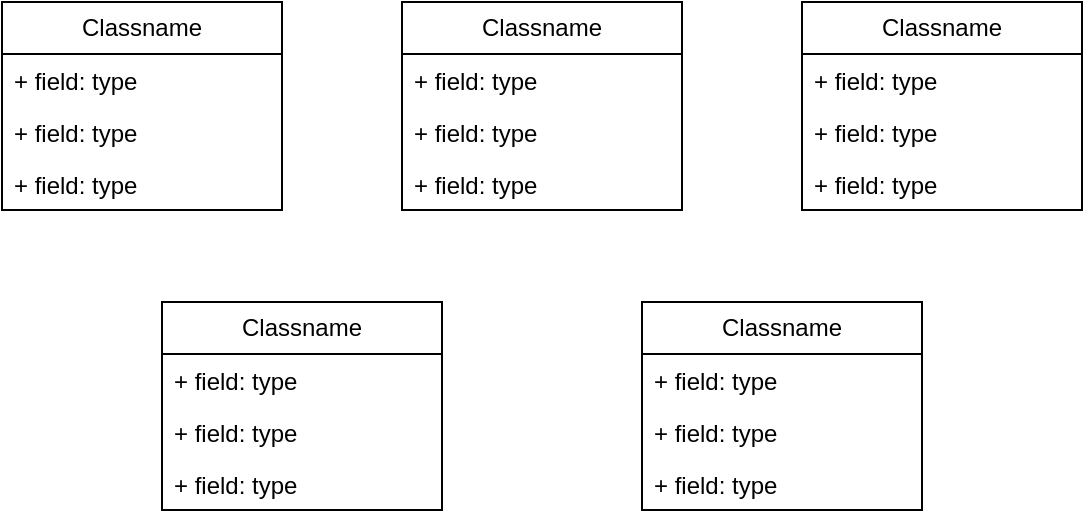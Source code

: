 <mxfile version="24.7.17">
  <diagram name="Page-1" id="qU5vcE7cfsHUQQ0VCZo7">
    <mxGraphModel dx="880" dy="478" grid="1" gridSize="10" guides="1" tooltips="1" connect="1" arrows="1" fold="1" page="1" pageScale="1" pageWidth="827" pageHeight="1169" math="0" shadow="0">
      <root>
        <mxCell id="0" />
        <mxCell id="1" parent="0" />
        <mxCell id="zdB2uvAf0fBfqHjxYOIW-1" value="Classname" style="swimlane;fontStyle=0;childLayout=stackLayout;horizontal=1;startSize=26;fillColor=none;horizontalStack=0;resizeParent=1;resizeParentMax=0;resizeLast=0;collapsible=1;marginBottom=0;whiteSpace=wrap;html=1;" vertex="1" parent="1">
          <mxGeometry x="80" y="80" width="140" height="104" as="geometry" />
        </mxCell>
        <mxCell id="zdB2uvAf0fBfqHjxYOIW-2" value="+ field: type" style="text;strokeColor=none;fillColor=none;align=left;verticalAlign=top;spacingLeft=4;spacingRight=4;overflow=hidden;rotatable=0;points=[[0,0.5],[1,0.5]];portConstraint=eastwest;whiteSpace=wrap;html=1;" vertex="1" parent="zdB2uvAf0fBfqHjxYOIW-1">
          <mxGeometry y="26" width="140" height="26" as="geometry" />
        </mxCell>
        <mxCell id="zdB2uvAf0fBfqHjxYOIW-3" value="+ field: type" style="text;strokeColor=none;fillColor=none;align=left;verticalAlign=top;spacingLeft=4;spacingRight=4;overflow=hidden;rotatable=0;points=[[0,0.5],[1,0.5]];portConstraint=eastwest;whiteSpace=wrap;html=1;" vertex="1" parent="zdB2uvAf0fBfqHjxYOIW-1">
          <mxGeometry y="52" width="140" height="26" as="geometry" />
        </mxCell>
        <mxCell id="zdB2uvAf0fBfqHjxYOIW-4" value="+ field: type" style="text;strokeColor=none;fillColor=none;align=left;verticalAlign=top;spacingLeft=4;spacingRight=4;overflow=hidden;rotatable=0;points=[[0,0.5],[1,0.5]];portConstraint=eastwest;whiteSpace=wrap;html=1;" vertex="1" parent="zdB2uvAf0fBfqHjxYOIW-1">
          <mxGeometry y="78" width="140" height="26" as="geometry" />
        </mxCell>
        <mxCell id="zdB2uvAf0fBfqHjxYOIW-5" value="Classname" style="swimlane;fontStyle=0;childLayout=stackLayout;horizontal=1;startSize=26;fillColor=none;horizontalStack=0;resizeParent=1;resizeParentMax=0;resizeLast=0;collapsible=1;marginBottom=0;whiteSpace=wrap;html=1;" vertex="1" parent="1">
          <mxGeometry x="280" y="80" width="140" height="104" as="geometry" />
        </mxCell>
        <mxCell id="zdB2uvAf0fBfqHjxYOIW-6" value="+ field: type" style="text;strokeColor=none;fillColor=none;align=left;verticalAlign=top;spacingLeft=4;spacingRight=4;overflow=hidden;rotatable=0;points=[[0,0.5],[1,0.5]];portConstraint=eastwest;whiteSpace=wrap;html=1;" vertex="1" parent="zdB2uvAf0fBfqHjxYOIW-5">
          <mxGeometry y="26" width="140" height="26" as="geometry" />
        </mxCell>
        <mxCell id="zdB2uvAf0fBfqHjxYOIW-7" value="+ field: type" style="text;strokeColor=none;fillColor=none;align=left;verticalAlign=top;spacingLeft=4;spacingRight=4;overflow=hidden;rotatable=0;points=[[0,0.5],[1,0.5]];portConstraint=eastwest;whiteSpace=wrap;html=1;" vertex="1" parent="zdB2uvAf0fBfqHjxYOIW-5">
          <mxGeometry y="52" width="140" height="26" as="geometry" />
        </mxCell>
        <mxCell id="zdB2uvAf0fBfqHjxYOIW-8" value="+ field: type" style="text;strokeColor=none;fillColor=none;align=left;verticalAlign=top;spacingLeft=4;spacingRight=4;overflow=hidden;rotatable=0;points=[[0,0.5],[1,0.5]];portConstraint=eastwest;whiteSpace=wrap;html=1;" vertex="1" parent="zdB2uvAf0fBfqHjxYOIW-5">
          <mxGeometry y="78" width="140" height="26" as="geometry" />
        </mxCell>
        <mxCell id="zdB2uvAf0fBfqHjxYOIW-9" value="Classname" style="swimlane;fontStyle=0;childLayout=stackLayout;horizontal=1;startSize=26;fillColor=none;horizontalStack=0;resizeParent=1;resizeParentMax=0;resizeLast=0;collapsible=1;marginBottom=0;whiteSpace=wrap;html=1;" vertex="1" parent="1">
          <mxGeometry x="480" y="80" width="140" height="104" as="geometry" />
        </mxCell>
        <mxCell id="zdB2uvAf0fBfqHjxYOIW-10" value="+ field: type" style="text;strokeColor=none;fillColor=none;align=left;verticalAlign=top;spacingLeft=4;spacingRight=4;overflow=hidden;rotatable=0;points=[[0,0.5],[1,0.5]];portConstraint=eastwest;whiteSpace=wrap;html=1;" vertex="1" parent="zdB2uvAf0fBfqHjxYOIW-9">
          <mxGeometry y="26" width="140" height="26" as="geometry" />
        </mxCell>
        <mxCell id="zdB2uvAf0fBfqHjxYOIW-11" value="+ field: type" style="text;strokeColor=none;fillColor=none;align=left;verticalAlign=top;spacingLeft=4;spacingRight=4;overflow=hidden;rotatable=0;points=[[0,0.5],[1,0.5]];portConstraint=eastwest;whiteSpace=wrap;html=1;" vertex="1" parent="zdB2uvAf0fBfqHjxYOIW-9">
          <mxGeometry y="52" width="140" height="26" as="geometry" />
        </mxCell>
        <mxCell id="zdB2uvAf0fBfqHjxYOIW-12" value="+ field: type" style="text;strokeColor=none;fillColor=none;align=left;verticalAlign=top;spacingLeft=4;spacingRight=4;overflow=hidden;rotatable=0;points=[[0,0.5],[1,0.5]];portConstraint=eastwest;whiteSpace=wrap;html=1;" vertex="1" parent="zdB2uvAf0fBfqHjxYOIW-9">
          <mxGeometry y="78" width="140" height="26" as="geometry" />
        </mxCell>
        <mxCell id="zdB2uvAf0fBfqHjxYOIW-17" value="Classname" style="swimlane;fontStyle=0;childLayout=stackLayout;horizontal=1;startSize=26;fillColor=none;horizontalStack=0;resizeParent=1;resizeParentMax=0;resizeLast=0;collapsible=1;marginBottom=0;whiteSpace=wrap;html=1;" vertex="1" parent="1">
          <mxGeometry x="160" y="230" width="140" height="104" as="geometry" />
        </mxCell>
        <mxCell id="zdB2uvAf0fBfqHjxYOIW-18" value="+ field: type" style="text;strokeColor=none;fillColor=none;align=left;verticalAlign=top;spacingLeft=4;spacingRight=4;overflow=hidden;rotatable=0;points=[[0,0.5],[1,0.5]];portConstraint=eastwest;whiteSpace=wrap;html=1;" vertex="1" parent="zdB2uvAf0fBfqHjxYOIW-17">
          <mxGeometry y="26" width="140" height="26" as="geometry" />
        </mxCell>
        <mxCell id="zdB2uvAf0fBfqHjxYOIW-19" value="+ field: type" style="text;strokeColor=none;fillColor=none;align=left;verticalAlign=top;spacingLeft=4;spacingRight=4;overflow=hidden;rotatable=0;points=[[0,0.5],[1,0.5]];portConstraint=eastwest;whiteSpace=wrap;html=1;" vertex="1" parent="zdB2uvAf0fBfqHjxYOIW-17">
          <mxGeometry y="52" width="140" height="26" as="geometry" />
        </mxCell>
        <mxCell id="zdB2uvAf0fBfqHjxYOIW-20" value="+ field: type" style="text;strokeColor=none;fillColor=none;align=left;verticalAlign=top;spacingLeft=4;spacingRight=4;overflow=hidden;rotatable=0;points=[[0,0.5],[1,0.5]];portConstraint=eastwest;whiteSpace=wrap;html=1;" vertex="1" parent="zdB2uvAf0fBfqHjxYOIW-17">
          <mxGeometry y="78" width="140" height="26" as="geometry" />
        </mxCell>
        <mxCell id="zdB2uvAf0fBfqHjxYOIW-21" value="Classname" style="swimlane;fontStyle=0;childLayout=stackLayout;horizontal=1;startSize=26;fillColor=none;horizontalStack=0;resizeParent=1;resizeParentMax=0;resizeLast=0;collapsible=1;marginBottom=0;whiteSpace=wrap;html=1;" vertex="1" parent="1">
          <mxGeometry x="400" y="230" width="140" height="104" as="geometry" />
        </mxCell>
        <mxCell id="zdB2uvAf0fBfqHjxYOIW-22" value="+ field: type" style="text;strokeColor=none;fillColor=none;align=left;verticalAlign=top;spacingLeft=4;spacingRight=4;overflow=hidden;rotatable=0;points=[[0,0.5],[1,0.5]];portConstraint=eastwest;whiteSpace=wrap;html=1;" vertex="1" parent="zdB2uvAf0fBfqHjxYOIW-21">
          <mxGeometry y="26" width="140" height="26" as="geometry" />
        </mxCell>
        <mxCell id="zdB2uvAf0fBfqHjxYOIW-23" value="+ field: type" style="text;strokeColor=none;fillColor=none;align=left;verticalAlign=top;spacingLeft=4;spacingRight=4;overflow=hidden;rotatable=0;points=[[0,0.5],[1,0.5]];portConstraint=eastwest;whiteSpace=wrap;html=1;" vertex="1" parent="zdB2uvAf0fBfqHjxYOIW-21">
          <mxGeometry y="52" width="140" height="26" as="geometry" />
        </mxCell>
        <mxCell id="zdB2uvAf0fBfqHjxYOIW-24" value="+ field: type" style="text;strokeColor=none;fillColor=none;align=left;verticalAlign=top;spacingLeft=4;spacingRight=4;overflow=hidden;rotatable=0;points=[[0,0.5],[1,0.5]];portConstraint=eastwest;whiteSpace=wrap;html=1;" vertex="1" parent="zdB2uvAf0fBfqHjxYOIW-21">
          <mxGeometry y="78" width="140" height="26" as="geometry" />
        </mxCell>
      </root>
    </mxGraphModel>
  </diagram>
</mxfile>
